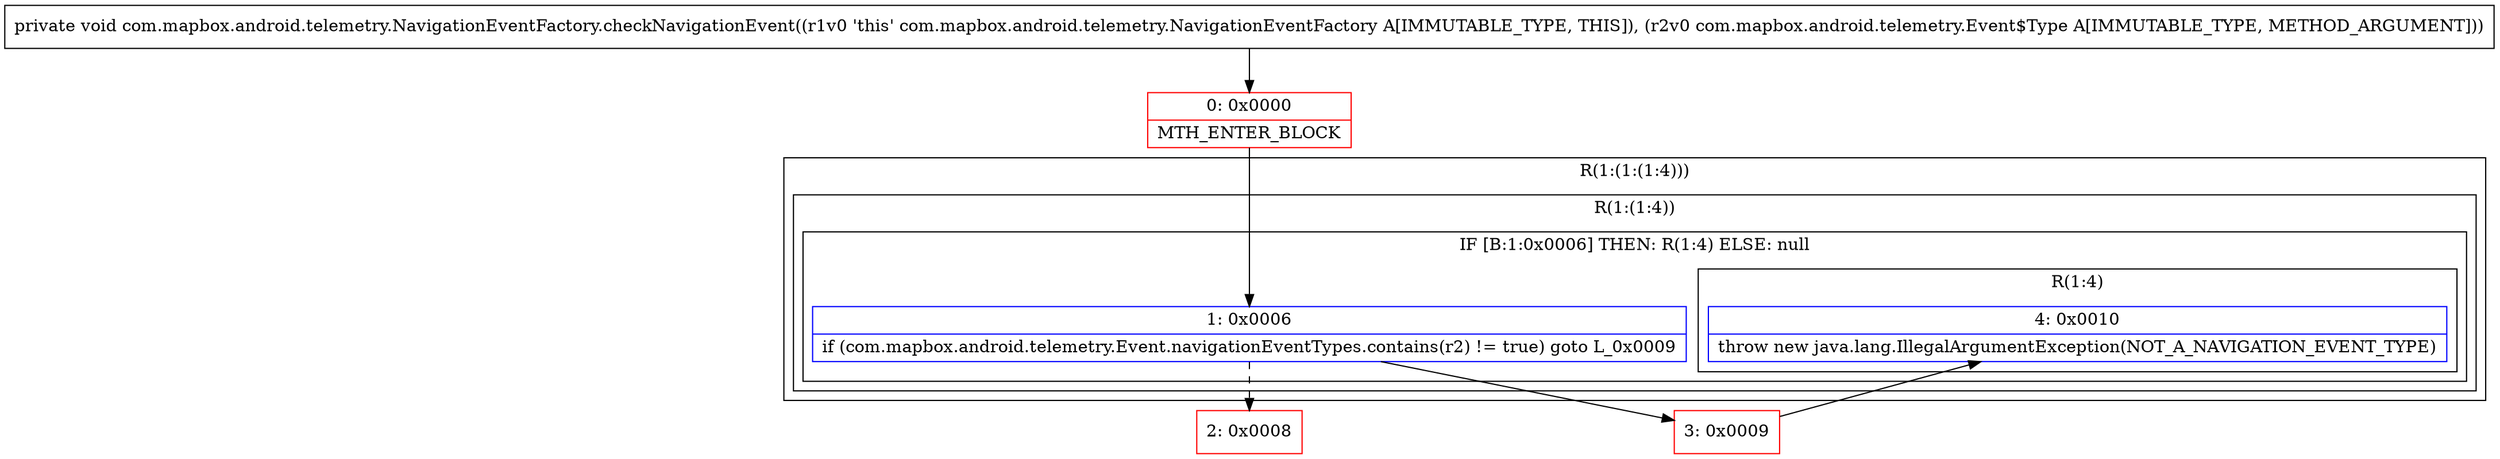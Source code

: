 digraph "CFG forcom.mapbox.android.telemetry.NavigationEventFactory.checkNavigationEvent(Lcom\/mapbox\/android\/telemetry\/Event$Type;)V" {
subgraph cluster_Region_747310393 {
label = "R(1:(1:(1:4)))";
node [shape=record,color=blue];
subgraph cluster_Region_777588728 {
label = "R(1:(1:4))";
node [shape=record,color=blue];
subgraph cluster_IfRegion_176357964 {
label = "IF [B:1:0x0006] THEN: R(1:4) ELSE: null";
node [shape=record,color=blue];
Node_1 [shape=record,label="{1\:\ 0x0006|if (com.mapbox.android.telemetry.Event.navigationEventTypes.contains(r2) != true) goto L_0x0009\l}"];
subgraph cluster_Region_991709412 {
label = "R(1:4)";
node [shape=record,color=blue];
Node_4 [shape=record,label="{4\:\ 0x0010|throw new java.lang.IllegalArgumentException(NOT_A_NAVIGATION_EVENT_TYPE)\l}"];
}
}
}
}
Node_0 [shape=record,color=red,label="{0\:\ 0x0000|MTH_ENTER_BLOCK\l}"];
Node_2 [shape=record,color=red,label="{2\:\ 0x0008}"];
Node_3 [shape=record,color=red,label="{3\:\ 0x0009}"];
MethodNode[shape=record,label="{private void com.mapbox.android.telemetry.NavigationEventFactory.checkNavigationEvent((r1v0 'this' com.mapbox.android.telemetry.NavigationEventFactory A[IMMUTABLE_TYPE, THIS]), (r2v0 com.mapbox.android.telemetry.Event$Type A[IMMUTABLE_TYPE, METHOD_ARGUMENT])) }"];
MethodNode -> Node_0;
Node_1 -> Node_2[style=dashed];
Node_1 -> Node_3;
Node_0 -> Node_1;
Node_3 -> Node_4;
}

